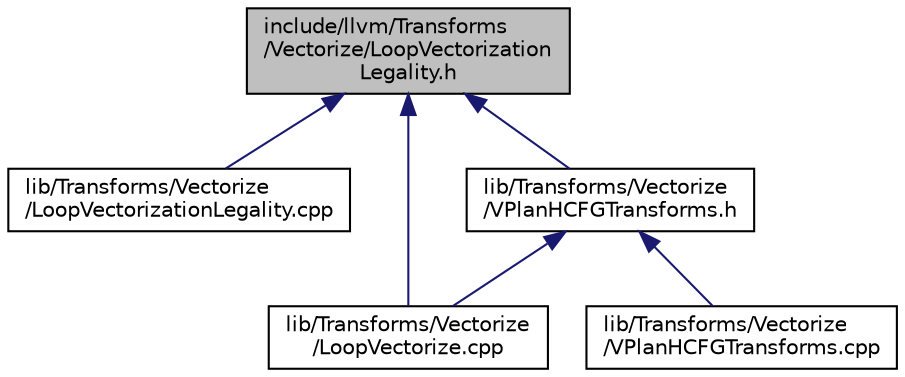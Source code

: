 digraph "include/llvm/Transforms/Vectorize/LoopVectorizationLegality.h"
{
 // LATEX_PDF_SIZE
  bgcolor="transparent";
  edge [fontname="Helvetica",fontsize="10",labelfontname="Helvetica",labelfontsize="10"];
  node [fontname="Helvetica",fontsize="10",shape="box"];
  Node1 [label="include/llvm/Transforms\l/Vectorize/LoopVectorization\lLegality.h",height=0.2,width=0.4,color="black", fillcolor="grey75", style="filled", fontcolor="black",tooltip="This file defines the LoopVectorizationLegality class."];
  Node1 -> Node2 [dir="back",color="midnightblue",fontsize="10",style="solid",fontname="Helvetica"];
  Node2 [label="lib/Transforms/Vectorize\l/LoopVectorizationLegality.cpp",height=0.2,width=0.4,color="black",URL="$LoopVectorizationLegality_8cpp.html",tooltip=" "];
  Node1 -> Node3 [dir="back",color="midnightblue",fontsize="10",style="solid",fontname="Helvetica"];
  Node3 [label="lib/Transforms/Vectorize\l/LoopVectorize.cpp",height=0.2,width=0.4,color="black",URL="$LoopVectorize_8cpp.html",tooltip=" "];
  Node1 -> Node4 [dir="back",color="midnightblue",fontsize="10",style="solid",fontname="Helvetica"];
  Node4 [label="lib/Transforms/Vectorize\l/VPlanHCFGTransforms.h",height=0.2,width=0.4,color="black",URL="$VPlanHCFGTransforms_8h.html",tooltip="This file provides utility VPlan to VPlan transformations."];
  Node4 -> Node3 [dir="back",color="midnightblue",fontsize="10",style="solid",fontname="Helvetica"];
  Node4 -> Node5 [dir="back",color="midnightblue",fontsize="10",style="solid",fontname="Helvetica"];
  Node5 [label="lib/Transforms/Vectorize\l/VPlanHCFGTransforms.cpp",height=0.2,width=0.4,color="black",URL="$VPlanHCFGTransforms_8cpp.html",tooltip="This file implements a set of utility VPlan to VPlan transformations."];
}
